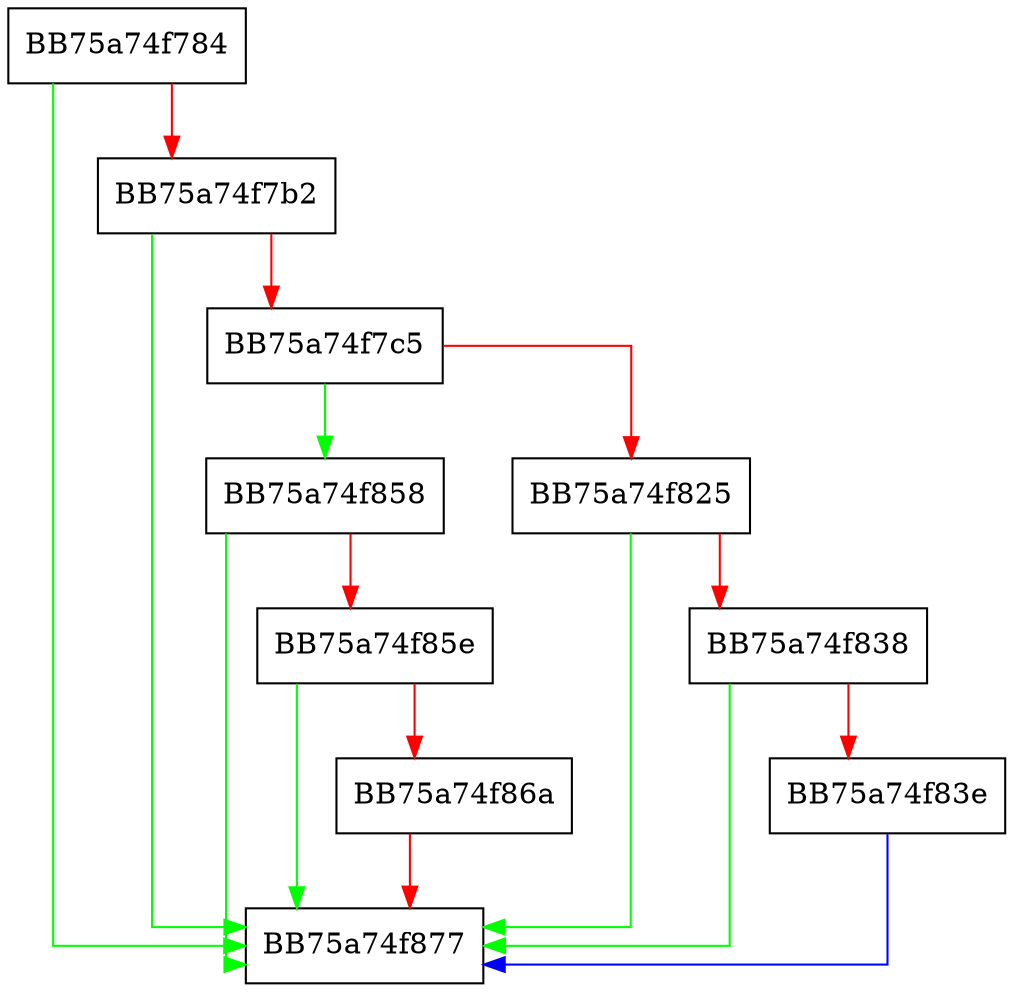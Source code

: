 digraph ReportTaintedProcess {
  node [shape="box"];
  graph [splines=ortho];
  BB75a74f784 -> BB75a74f877 [color="green"];
  BB75a74f784 -> BB75a74f7b2 [color="red"];
  BB75a74f7b2 -> BB75a74f877 [color="green"];
  BB75a74f7b2 -> BB75a74f7c5 [color="red"];
  BB75a74f7c5 -> BB75a74f858 [color="green"];
  BB75a74f7c5 -> BB75a74f825 [color="red"];
  BB75a74f825 -> BB75a74f877 [color="green"];
  BB75a74f825 -> BB75a74f838 [color="red"];
  BB75a74f838 -> BB75a74f877 [color="green"];
  BB75a74f838 -> BB75a74f83e [color="red"];
  BB75a74f83e -> BB75a74f877 [color="blue"];
  BB75a74f858 -> BB75a74f877 [color="green"];
  BB75a74f858 -> BB75a74f85e [color="red"];
  BB75a74f85e -> BB75a74f877 [color="green"];
  BB75a74f85e -> BB75a74f86a [color="red"];
  BB75a74f86a -> BB75a74f877 [color="red"];
}